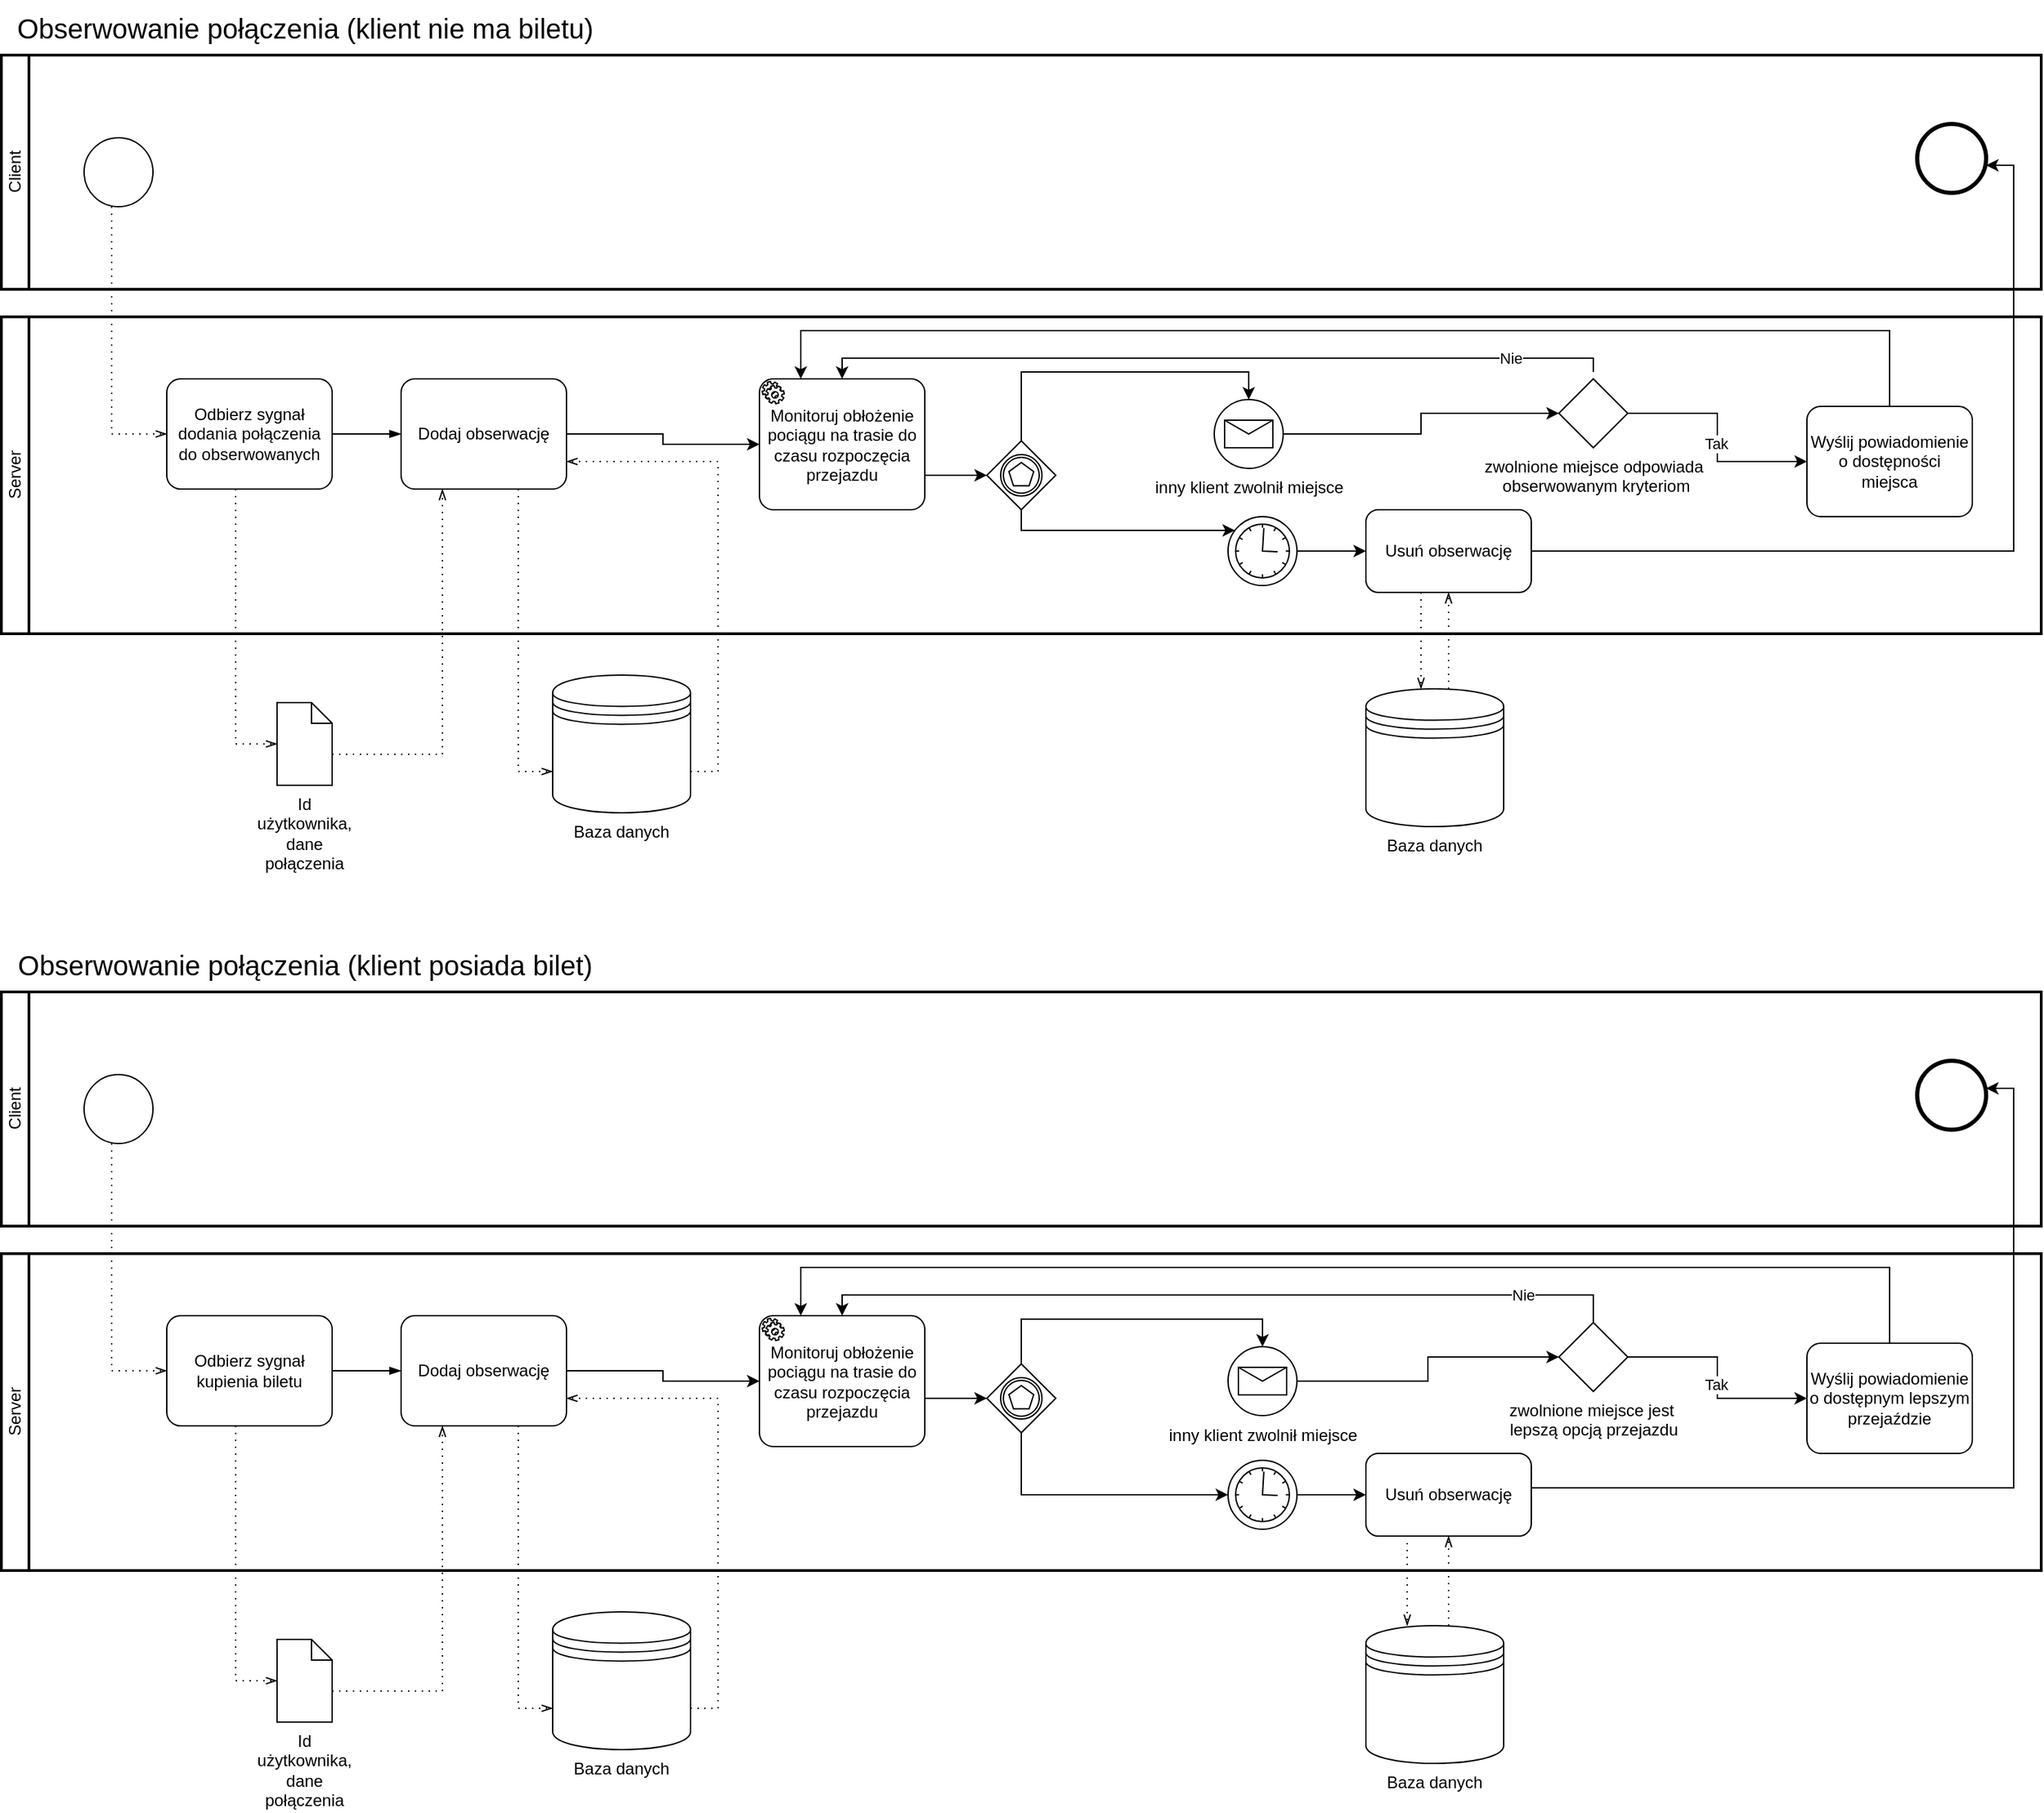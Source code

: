 <?xml version="1.0" encoding="UTF-8"?>
<mxfile version="24.0.4" type="google"><diagram name="Page-1" id="c7488fd3-1785-93aa-aadb-54a6760d102a"><mxGraphModel dx="1937" dy="1018" grid="1" gridSize="10" guides="1" tooltips="1" connect="1" arrows="1" fold="1" page="1" pageScale="1" pageWidth="1100" pageHeight="850" background="none" math="0" shadow="0"><root><mxCell id="0"/><mxCell id="1" parent="0"/><mxCell id="oNmySMJxmaAf7tk7QPwc-1" value="Client" style="swimlane;html=1;startSize=20;fontStyle=0;collapsible=0;horizontal=0;swimlaneLine=1;swimlaneFillColor=#ffffff;strokeWidth=2;" parent="1" vertex="1"><mxGeometry x="80" y="70" width="1480" height="170" as="geometry"/></mxCell><mxCell id="oNmySMJxmaAf7tk7QPwc-2" value="" style="points=[[0.145,0.145,0],[0.5,0,0],[0.855,0.145,0],[1,0.5,0],[0.855,0.855,0],[0.5,1,0],[0.145,0.855,0],[0,0.5,0]];shape=mxgraph.bpmn.event;html=1;verticalLabelPosition=bottom;labelBackgroundColor=#ffffff;verticalAlign=top;align=center;perimeter=ellipsePerimeter;outlineConnect=0;aspect=fixed;outline=standard;symbol=general;" parent="oNmySMJxmaAf7tk7QPwc-1" vertex="1"><mxGeometry x="60" y="60" width="50" height="50" as="geometry"/></mxCell><mxCell id="oNmySMJxmaAf7tk7QPwc-42" value="" style="points=[[0.145,0.145,0],[0.5,0,0],[0.855,0.145,0],[1,0.5,0],[0.855,0.855,0],[0.5,1,0],[0.145,0.855,0],[0,0.5,0]];shape=mxgraph.bpmn.event;html=1;verticalLabelPosition=bottom;labelBackgroundColor=#ffffff;verticalAlign=top;align=center;perimeter=ellipsePerimeter;outlineConnect=0;aspect=fixed;outline=end;symbol=terminate2;" parent="oNmySMJxmaAf7tk7QPwc-1" vertex="1"><mxGeometry x="1390" y="50" width="50" height="50" as="geometry"/></mxCell><mxCell id="oNmySMJxmaAf7tk7QPwc-4" value="Server" style="swimlane;html=1;startSize=20;fontStyle=0;collapsible=0;horizontal=0;swimlaneLine=1;swimlaneFillColor=#ffffff;strokeWidth=2;" parent="1" vertex="1"><mxGeometry x="80" y="260" width="1480" height="230" as="geometry"/></mxCell><mxCell id="oNmySMJxmaAf7tk7QPwc-5" value="Odbierz sygnał dodania połączenia do obserwowanych" style="points=[[0.25,0,0],[0.5,0,0],[0.75,0,0],[1,0.25,0],[1,0.5,0],[1,0.75,0],[0.75,1,0],[0.5,1,0],[0.25,1,0],[0,0.75,0],[0,0.5,0],[0,0.25,0]];shape=mxgraph.bpmn.task;whiteSpace=wrap;rectStyle=rounded;size=10;taskMarker=abstract;" parent="oNmySMJxmaAf7tk7QPwc-4" vertex="1"><mxGeometry x="120" y="45" width="120" height="80" as="geometry"/></mxCell><mxCell id="oNmySMJxmaAf7tk7QPwc-6" value="Dodaj obserwację" style="points=[[0.25,0,0],[0.5,0,0],[0.75,0,0],[1,0.25,0],[1,0.5,0],[1,0.75,0],[0.75,1,0],[0.5,1,0],[0.25,1,0],[0,0.75,0],[0,0.5,0],[0,0.25,0]];shape=mxgraph.bpmn.task;whiteSpace=wrap;rectStyle=rounded;size=10;taskMarker=abstract;" parent="oNmySMJxmaAf7tk7QPwc-4" vertex="1"><mxGeometry x="290" y="45" width="120" height="80" as="geometry"/></mxCell><mxCell id="oNmySMJxmaAf7tk7QPwc-7" value="" style="edgeStyle=elbowEdgeStyle;fontSize=12;html=1;endArrow=blockThin;endFill=1;rounded=0;exitX=1;exitY=0.5;exitDx=0;exitDy=0;exitPerimeter=0;entryX=0;entryY=0.5;entryDx=0;entryDy=0;entryPerimeter=0;" parent="oNmySMJxmaAf7tk7QPwc-4" source="oNmySMJxmaAf7tk7QPwc-5" target="oNmySMJxmaAf7tk7QPwc-6" edge="1"><mxGeometry width="160" relative="1" as="geometry"><mxPoint x="300" y="10" as="sourcePoint"/><mxPoint x="460" y="10" as="targetPoint"/></mxGeometry></mxCell><mxCell id="oNmySMJxmaAf7tk7QPwc-28" value="Monitoruj obłożenie pociągu na trasie do czasu rozpoczęcia przejazdu" style="points=[[0.25,0,0],[0.5,0,0],[0.75,0,0],[1,0.25,0],[1,0.5,0],[1,0.75,0],[0.75,1,0],[0.5,1,0],[0.25,1,0],[0,0.75,0],[0,0.5,0],[0,0.25,0]];shape=mxgraph.bpmn.task;whiteSpace=wrap;rectStyle=rounded;size=10;html=1;container=1;expand=0;collapsible=0;taskMarker=service;" parent="oNmySMJxmaAf7tk7QPwc-4" vertex="1"><mxGeometry x="550" y="45" width="120" height="95" as="geometry"/></mxCell><mxCell id="oNmySMJxmaAf7tk7QPwc-29" style="edgeStyle=orthogonalEdgeStyle;rounded=0;orthogonalLoop=1;jettySize=auto;html=1;entryX=0;entryY=0.5;entryDx=0;entryDy=0;entryPerimeter=0;" parent="oNmySMJxmaAf7tk7QPwc-4" source="oNmySMJxmaAf7tk7QPwc-6" target="oNmySMJxmaAf7tk7QPwc-28" edge="1"><mxGeometry relative="1" as="geometry"/></mxCell><mxCell id="oNmySMJxmaAf7tk7QPwc-47" style="edgeStyle=orthogonalEdgeStyle;rounded=0;orthogonalLoop=1;jettySize=auto;html=1;entryX=0.5;entryY=0;entryDx=0;entryDy=0;entryPerimeter=0;" parent="oNmySMJxmaAf7tk7QPwc-4" target="oNmySMJxmaAf7tk7QPwc-28" edge="1"><mxGeometry relative="1" as="geometry"><mxPoint x="610" y="40" as="targetPoint"/><Array as="points"><mxPoint x="1155" y="30"/><mxPoint x="610" y="30"/></Array><mxPoint x="1155.0" y="40.0" as="sourcePoint"/></mxGeometry></mxCell><mxCell id="oNmySMJxmaAf7tk7QPwc-48" value="Nie" style="edgeLabel;html=1;align=center;verticalAlign=middle;resizable=0;points=[];" parent="oNmySMJxmaAf7tk7QPwc-47" vertex="1" connectable="0"><mxGeometry x="-0.754" relative="1" as="geometry"><mxPoint as="offset"/></mxGeometry></mxCell><mxCell id="oNmySMJxmaAf7tk7QPwc-37" value="zwolnione miejsce odpowiada&lt;div&gt;&amp;nbsp;obserwowanym kryteriom&lt;/div&gt;" style="points=[[0.25,0.25,0],[0.5,0,0],[0.75,0.25,0],[1,0.5,0],[0.75,0.75,0],[0.5,1,0],[0.25,0.75,0],[0,0.5,0]];shape=mxgraph.bpmn.gateway2;html=1;verticalLabelPosition=bottom;labelBackgroundColor=#ffffff;verticalAlign=top;align=center;perimeter=rhombusPerimeter;outlineConnect=0;outline=none;symbol=none;" parent="oNmySMJxmaAf7tk7QPwc-4" vertex="1"><mxGeometry x="1130" y="45" width="50" height="50" as="geometry"/></mxCell><mxCell id="oNmySMJxmaAf7tk7QPwc-40" value="Wyślij powiadomienie o dostępności miejsca" style="points=[[0.25,0,0],[0.5,0,0],[0.75,0,0],[1,0.25,0],[1,0.5,0],[1,0.75,0],[0.75,1,0],[0.5,1,0],[0.25,1,0],[0,0.75,0],[0,0.5,0],[0,0.25,0]];shape=mxgraph.bpmn.task;whiteSpace=wrap;rectStyle=rounded;size=10;html=1;container=1;expand=0;collapsible=0;taskMarker=abstract;" parent="oNmySMJxmaAf7tk7QPwc-4" vertex="1"><mxGeometry x="1310" y="65" width="120" height="80" as="geometry"/></mxCell><mxCell id="oNmySMJxmaAf7tk7QPwc-41" style="edgeStyle=orthogonalEdgeStyle;rounded=0;orthogonalLoop=1;jettySize=auto;html=1;entryX=0;entryY=0.5;entryDx=0;entryDy=0;entryPerimeter=0;" parent="oNmySMJxmaAf7tk7QPwc-4" source="oNmySMJxmaAf7tk7QPwc-37" target="oNmySMJxmaAf7tk7QPwc-40" edge="1"><mxGeometry relative="1" as="geometry"/></mxCell><mxCell id="oNmySMJxmaAf7tk7QPwc-49" value="Tak" style="edgeLabel;html=1;align=center;verticalAlign=middle;resizable=0;points=[];" parent="oNmySMJxmaAf7tk7QPwc-41" vertex="1" connectable="0"><mxGeometry x="0.055" y="-1" relative="1" as="geometry"><mxPoint as="offset"/></mxGeometry></mxCell><mxCell id="oNmySMJxmaAf7tk7QPwc-56" value="inny klient zwolnił miejsce" style="points=[[0.145,0.145,0],[0.5,0,0],[0.855,0.145,0],[1,0.5,0],[0.855,0.855,0],[0.5,1,0],[0.145,0.855,0],[0,0.5,0]];shape=mxgraph.bpmn.event;html=1;verticalLabelPosition=bottom;labelBackgroundColor=#ffffff;verticalAlign=top;align=center;perimeter=ellipsePerimeter;outlineConnect=0;aspect=fixed;outline=standard;symbol=message;" parent="oNmySMJxmaAf7tk7QPwc-4" vertex="1"><mxGeometry x="880" y="60" width="50" height="50" as="geometry"/></mxCell><mxCell id="oNmySMJxmaAf7tk7QPwc-60" style="edgeStyle=orthogonalEdgeStyle;rounded=0;orthogonalLoop=1;jettySize=auto;html=1;entryX=0;entryY=0.5;entryDx=0;entryDy=0;entryPerimeter=0;" parent="oNmySMJxmaAf7tk7QPwc-4" source="oNmySMJxmaAf7tk7QPwc-56" target="oNmySMJxmaAf7tk7QPwc-37" edge="1"><mxGeometry relative="1" as="geometry"/></mxCell><mxCell id="oNmySMJxmaAf7tk7QPwc-62" style="edgeStyle=orthogonalEdgeStyle;rounded=0;orthogonalLoop=1;jettySize=auto;html=1;entryX=0;entryY=0.5;entryDx=0;entryDy=0;entryPerimeter=0;" parent="oNmySMJxmaAf7tk7QPwc-4" source="oNmySMJxmaAf7tk7QPwc-28" target="MM-MDW7mtturoLpy3eD2-8" edge="1"><mxGeometry relative="1" as="geometry"><Array as="points"><mxPoint x="690" y="115"/><mxPoint x="690" y="115"/></Array></mxGeometry></mxCell><mxCell id="MM-MDW7mtturoLpy3eD2-8" value="" style="points=[[0.25,0.25,0],[0.5,0,0],[0.75,0.25,0],[1,0.5,0],[0.75,0.75,0],[0.5,1,0],[0.25,0.75,0],[0,0.5,0]];shape=mxgraph.bpmn.gateway2;html=1;verticalLabelPosition=bottom;labelBackgroundColor=#ffffff;verticalAlign=top;align=center;perimeter=rhombusPerimeter;outlineConnect=0;outline=boundInt;symbol=multiple;" vertex="1" parent="oNmySMJxmaAf7tk7QPwc-4"><mxGeometry x="715" y="90" width="50" height="50" as="geometry"/></mxCell><mxCell id="MM-MDW7mtturoLpy3eD2-11" style="edgeStyle=orthogonalEdgeStyle;rounded=0;orthogonalLoop=1;jettySize=auto;html=1;entryX=0.5;entryY=0;entryDx=0;entryDy=0;entryPerimeter=0;exitX=0.5;exitY=0;exitDx=0;exitDy=0;exitPerimeter=0;" edge="1" parent="oNmySMJxmaAf7tk7QPwc-4" source="MM-MDW7mtturoLpy3eD2-8" target="oNmySMJxmaAf7tk7QPwc-56"><mxGeometry relative="1" as="geometry"/></mxCell><mxCell id="MM-MDW7mtturoLpy3eD2-14" style="edgeStyle=orthogonalEdgeStyle;rounded=0;orthogonalLoop=1;jettySize=auto;html=1;" edge="1" parent="oNmySMJxmaAf7tk7QPwc-4" source="oNmySMJxmaAf7tk7QPwc-57" target="MM-MDW7mtturoLpy3eD2-13"><mxGeometry relative="1" as="geometry"/></mxCell><mxCell id="oNmySMJxmaAf7tk7QPwc-57" value="" style="points=[[0.145,0.145,0],[0.5,0,0],[0.855,0.145,0],[1,0.5,0],[0.855,0.855,0],[0.5,1,0],[0.145,0.855,0],[0,0.5,0]];shape=mxgraph.bpmn.event;html=1;verticalLabelPosition=bottom;labelBackgroundColor=#ffffff;verticalAlign=top;align=center;perimeter=ellipsePerimeter;outlineConnect=0;aspect=fixed;outline=standard;symbol=timer;" parent="oNmySMJxmaAf7tk7QPwc-4" vertex="1"><mxGeometry x="890" y="145.002" width="50" height="50" as="geometry"/></mxCell><mxCell id="MM-MDW7mtturoLpy3eD2-12" style="edgeStyle=orthogonalEdgeStyle;rounded=0;orthogonalLoop=1;jettySize=auto;html=1;" edge="1" parent="oNmySMJxmaAf7tk7QPwc-4" source="MM-MDW7mtturoLpy3eD2-8" target="oNmySMJxmaAf7tk7QPwc-57"><mxGeometry relative="1" as="geometry"><mxPoint x="890" y="145" as="targetPoint"/><Array as="points"><mxPoint x="740" y="155"/></Array></mxGeometry></mxCell><mxCell id="MM-MDW7mtturoLpy3eD2-13" value="Usuń obserwację" style="rounded=1;whiteSpace=wrap;html=1;" vertex="1" parent="oNmySMJxmaAf7tk7QPwc-4"><mxGeometry x="990" y="140" width="120" height="60" as="geometry"/></mxCell><mxCell id="MM-MDW7mtturoLpy3eD2-20" style="edgeStyle=orthogonalEdgeStyle;rounded=0;orthogonalLoop=1;jettySize=auto;html=1;" edge="1" parent="oNmySMJxmaAf7tk7QPwc-4"><mxGeometry relative="1" as="geometry"><mxPoint x="1110" y="170.0" as="sourcePoint"/><mxPoint x="1440" y="-110" as="targetPoint"/><Array as="points"><mxPoint x="1460" y="170"/><mxPoint x="1460" y="-110"/></Array></mxGeometry></mxCell><mxCell id="MM-MDW7mtturoLpy3eD2-19" style="edgeStyle=orthogonalEdgeStyle;rounded=0;orthogonalLoop=1;jettySize=auto;html=1;entryX=0.25;entryY=0;entryDx=0;entryDy=0;entryPerimeter=0;" edge="1" parent="oNmySMJxmaAf7tk7QPwc-4" source="oNmySMJxmaAf7tk7QPwc-40" target="oNmySMJxmaAf7tk7QPwc-28"><mxGeometry relative="1" as="geometry"><Array as="points"><mxPoint x="1370" y="10"/><mxPoint x="580" y="10"/></Array></mxGeometry></mxCell><mxCell id="oNmySMJxmaAf7tk7QPwc-10" value="Id użytkownika, dane połączenia" style="shape=mxgraph.bpmn.data;labelPosition=center;verticalLabelPosition=bottom;align=center;verticalAlign=top;whiteSpace=wrap;size=15;html=1;" parent="1" vertex="1"><mxGeometry x="280" y="540" width="40" height="60" as="geometry"/></mxCell><mxCell id="oNmySMJxmaAf7tk7QPwc-11" value="" style="edgeStyle=elbowEdgeStyle;fontSize=12;html=1;endFill=0;startFill=0;endSize=6;startSize=6;dashed=1;dashPattern=1 4;endArrow=openThin;startArrow=none;rounded=0;exitX=0.5;exitY=1;exitDx=0;exitDy=0;exitPerimeter=0;entryX=0;entryY=0.5;entryDx=0;entryDy=0;entryPerimeter=0;" parent="1" source="oNmySMJxmaAf7tk7QPwc-5" target="oNmySMJxmaAf7tk7QPwc-10" edge="1"><mxGeometry width="160" relative="1" as="geometry"><mxPoint x="380" y="380" as="sourcePoint"/><mxPoint x="540" y="380" as="targetPoint"/><Array as="points"><mxPoint x="250" y="450"/></Array></mxGeometry></mxCell><mxCell id="oNmySMJxmaAf7tk7QPwc-12" value="" style="edgeStyle=elbowEdgeStyle;fontSize=12;html=1;endFill=0;startFill=0;endSize=6;startSize=6;dashed=1;dashPattern=1 4;endArrow=openThin;startArrow=none;rounded=0;exitX=0;exitY=0;exitDx=40;exitDy=37.5;exitPerimeter=0;entryX=0.25;entryY=1;entryDx=0;entryDy=0;entryPerimeter=0;" parent="1" source="oNmySMJxmaAf7tk7QPwc-10" target="oNmySMJxmaAf7tk7QPwc-6" edge="1"><mxGeometry width="160" relative="1" as="geometry"><mxPoint x="380" y="380" as="sourcePoint"/><mxPoint x="540" y="380" as="targetPoint"/><Array as="points"><mxPoint x="400" y="450"/></Array></mxGeometry></mxCell><mxCell id="oNmySMJxmaAf7tk7QPwc-13" value="Baza danych" style="shape=datastore;whiteSpace=wrap;html=1;labelPosition=center;verticalLabelPosition=bottom;align=center;verticalAlign=top;" parent="1" vertex="1"><mxGeometry x="480" y="520" width="100" height="100" as="geometry"/></mxCell><mxCell id="oNmySMJxmaAf7tk7QPwc-14" value="" style="edgeStyle=elbowEdgeStyle;fontSize=12;html=1;endFill=0;startFill=0;endSize=6;startSize=6;dashed=1;dashPattern=1 4;endArrow=openThin;startArrow=none;rounded=0;exitX=0.5;exitY=1;exitDx=0;exitDy=0;exitPerimeter=0;entryX=0;entryY=0.7;entryDx=0;entryDy=0;" parent="1" source="oNmySMJxmaAf7tk7QPwc-6" target="oNmySMJxmaAf7tk7QPwc-13" edge="1"><mxGeometry width="160" relative="1" as="geometry"><mxPoint x="380" y="380" as="sourcePoint"/><mxPoint x="540" y="380" as="targetPoint"/></mxGeometry></mxCell><mxCell id="oNmySMJxmaAf7tk7QPwc-15" value="" style="edgeStyle=elbowEdgeStyle;fontSize=12;html=1;endFill=0;startFill=0;endSize=6;startSize=6;dashed=1;dashPattern=1 4;endArrow=openThin;startArrow=none;rounded=0;exitX=1;exitY=0.7;exitDx=0;exitDy=0;entryX=1;entryY=0.75;entryDx=0;entryDy=0;entryPerimeter=0;" parent="1" source="oNmySMJxmaAf7tk7QPwc-13" target="oNmySMJxmaAf7tk7QPwc-6" edge="1"><mxGeometry width="160" relative="1" as="geometry"><mxPoint x="640" y="520" as="sourcePoint"/><mxPoint x="800" y="520" as="targetPoint"/><Array as="points"><mxPoint x="600" y="450"/><mxPoint x="620" y="440"/></Array></mxGeometry></mxCell><mxCell id="oNmySMJxmaAf7tk7QPwc-17" value="&lt;font style=&quot;font-size: 20px&quot;&gt;Obserwowanie połączenia (klient nie ma biletu)&lt;/font&gt;" style="text;html=1;align=center;verticalAlign=middle;resizable=0;points=[];autosize=1;strokeColor=none;fillColor=none;" parent="1" vertex="1"><mxGeometry x="80" y="30" width="440" height="40" as="geometry"/></mxCell><mxCell id="oNmySMJxmaAf7tk7QPwc-23" value="" style="edgeStyle=elbowEdgeStyle;fontSize=12;html=1;endFill=0;startFill=0;endSize=6;startSize=6;dashed=1;dashPattern=1 4;endArrow=openThin;startArrow=none;rounded=0;exitX=0.5;exitY=1;exitDx=0;exitDy=0;exitPerimeter=0;" parent="1" source="oNmySMJxmaAf7tk7QPwc-2" target="oNmySMJxmaAf7tk7QPwc-5" edge="1"><mxGeometry width="160" relative="1" as="geometry"><mxPoint x="180" y="150" as="sourcePoint"/><mxPoint x="250" y="155" as="targetPoint"/><Array as="points"><mxPoint x="160" y="260"/></Array></mxGeometry></mxCell><mxCell id="oNmySMJxmaAf7tk7QPwc-88" value="&lt;font style=&quot;font-size: 20px&quot;&gt;Obserwowanie połączenia (klient posiada bilet)&lt;/font&gt;" style="text;html=1;align=center;verticalAlign=middle;resizable=0;points=[];autosize=1;strokeColor=none;fillColor=none;" parent="1" vertex="1"><mxGeometry x="80" y="710" width="440" height="40" as="geometry"/></mxCell><mxCell id="MM-MDW7mtturoLpy3eD2-15" value="Baza danych" style="shape=datastore;whiteSpace=wrap;html=1;labelPosition=center;verticalLabelPosition=bottom;align=center;verticalAlign=top;" vertex="1" parent="1"><mxGeometry x="1070" y="530" width="100" height="100" as="geometry"/></mxCell><mxCell id="MM-MDW7mtturoLpy3eD2-17" value="" style="edgeStyle=elbowEdgeStyle;fontSize=12;html=1;endFill=0;startFill=0;endSize=6;startSize=6;dashed=1;dashPattern=1 4;endArrow=openThin;startArrow=none;rounded=0;" edge="1" parent="1" target="MM-MDW7mtturoLpy3eD2-15"><mxGeometry width="160" relative="1" as="geometry"><mxPoint x="1110" y="460" as="sourcePoint"/><mxPoint x="1260" y="520" as="targetPoint"/><Array as="points"><mxPoint x="1110" y="460"/></Array></mxGeometry></mxCell><mxCell id="MM-MDW7mtturoLpy3eD2-18" value="" style="edgeStyle=elbowEdgeStyle;fontSize=12;html=1;endFill=0;startFill=0;endSize=6;startSize=6;dashed=1;dashPattern=1 4;endArrow=openThin;startArrow=none;rounded=0;entryX=0.5;entryY=1;entryDx=0;entryDy=0;" edge="1" parent="1" source="MM-MDW7mtturoLpy3eD2-15" target="MM-MDW7mtturoLpy3eD2-13"><mxGeometry width="160" relative="1" as="geometry"><mxPoint x="1230" y="540" as="sourcePoint"/><mxPoint x="1390" y="540" as="targetPoint"/></mxGeometry></mxCell><mxCell id="MM-MDW7mtturoLpy3eD2-21" value="Client" style="swimlane;html=1;startSize=20;fontStyle=0;collapsible=0;horizontal=0;swimlaneLine=1;swimlaneFillColor=#ffffff;strokeWidth=2;" vertex="1" parent="1"><mxGeometry x="80" y="750" width="1480" height="170" as="geometry"/></mxCell><mxCell id="MM-MDW7mtturoLpy3eD2-22" value="" style="points=[[0.145,0.145,0],[0.5,0,0],[0.855,0.145,0],[1,0.5,0],[0.855,0.855,0],[0.5,1,0],[0.145,0.855,0],[0,0.5,0]];shape=mxgraph.bpmn.event;html=1;verticalLabelPosition=bottom;labelBackgroundColor=#ffffff;verticalAlign=top;align=center;perimeter=ellipsePerimeter;outlineConnect=0;aspect=fixed;outline=standard;symbol=general;" vertex="1" parent="MM-MDW7mtturoLpy3eD2-21"><mxGeometry x="60" y="60" width="50" height="50" as="geometry"/></mxCell><mxCell id="MM-MDW7mtturoLpy3eD2-23" value="" style="points=[[0.145,0.145,0],[0.5,0,0],[0.855,0.145,0],[1,0.5,0],[0.855,0.855,0],[0.5,1,0],[0.145,0.855,0],[0,0.5,0]];shape=mxgraph.bpmn.event;html=1;verticalLabelPosition=bottom;labelBackgroundColor=#ffffff;verticalAlign=top;align=center;perimeter=ellipsePerimeter;outlineConnect=0;aspect=fixed;outline=end;symbol=terminate2;" vertex="1" parent="MM-MDW7mtturoLpy3eD2-21"><mxGeometry x="1390" y="50" width="50" height="50" as="geometry"/></mxCell><mxCell id="MM-MDW7mtturoLpy3eD2-24" value="Server" style="swimlane;html=1;startSize=20;fontStyle=0;collapsible=0;horizontal=0;swimlaneLine=1;swimlaneFillColor=#ffffff;strokeWidth=2;" vertex="1" parent="1"><mxGeometry x="80" y="940" width="1480" height="230" as="geometry"/></mxCell><mxCell id="MM-MDW7mtturoLpy3eD2-25" value="Odbierz sygnał kupienia biletu" style="points=[[0.25,0,0],[0.5,0,0],[0.75,0,0],[1,0.25,0],[1,0.5,0],[1,0.75,0],[0.75,1,0],[0.5,1,0],[0.25,1,0],[0,0.75,0],[0,0.5,0],[0,0.25,0]];shape=mxgraph.bpmn.task;whiteSpace=wrap;rectStyle=rounded;size=10;taskMarker=abstract;" vertex="1" parent="MM-MDW7mtturoLpy3eD2-24"><mxGeometry x="120" y="45" width="120" height="80" as="geometry"/></mxCell><mxCell id="MM-MDW7mtturoLpy3eD2-26" value="Dodaj obserwację" style="points=[[0.25,0,0],[0.5,0,0],[0.75,0,0],[1,0.25,0],[1,0.5,0],[1,0.75,0],[0.75,1,0],[0.5,1,0],[0.25,1,0],[0,0.75,0],[0,0.5,0],[0,0.25,0]];shape=mxgraph.bpmn.task;whiteSpace=wrap;rectStyle=rounded;size=10;taskMarker=abstract;" vertex="1" parent="MM-MDW7mtturoLpy3eD2-24"><mxGeometry x="290" y="45" width="120" height="80" as="geometry"/></mxCell><mxCell id="MM-MDW7mtturoLpy3eD2-27" value="" style="edgeStyle=elbowEdgeStyle;fontSize=12;html=1;endArrow=blockThin;endFill=1;rounded=0;exitX=1;exitY=0.5;exitDx=0;exitDy=0;exitPerimeter=0;entryX=0;entryY=0.5;entryDx=0;entryDy=0;entryPerimeter=0;" edge="1" parent="MM-MDW7mtturoLpy3eD2-24" source="MM-MDW7mtturoLpy3eD2-25" target="MM-MDW7mtturoLpy3eD2-26"><mxGeometry width="160" relative="1" as="geometry"><mxPoint x="300" y="10" as="sourcePoint"/><mxPoint x="460" y="10" as="targetPoint"/></mxGeometry></mxCell><mxCell id="MM-MDW7mtturoLpy3eD2-28" value="Monitoruj obłożenie pociągu na trasie do czasu rozpoczęcia przejazdu" style="points=[[0.25,0,0],[0.5,0,0],[0.75,0,0],[1,0.25,0],[1,0.5,0],[1,0.75,0],[0.75,1,0],[0.5,1,0],[0.25,1,0],[0,0.75,0],[0,0.5,0],[0,0.25,0]];shape=mxgraph.bpmn.task;whiteSpace=wrap;rectStyle=rounded;size=10;html=1;container=1;expand=0;collapsible=0;taskMarker=service;" vertex="1" parent="MM-MDW7mtturoLpy3eD2-24"><mxGeometry x="550" y="45" width="120" height="95" as="geometry"/></mxCell><mxCell id="MM-MDW7mtturoLpy3eD2-29" style="edgeStyle=orthogonalEdgeStyle;rounded=0;orthogonalLoop=1;jettySize=auto;html=1;entryX=0;entryY=0.5;entryDx=0;entryDy=0;entryPerimeter=0;" edge="1" parent="MM-MDW7mtturoLpy3eD2-24" source="MM-MDW7mtturoLpy3eD2-26" target="MM-MDW7mtturoLpy3eD2-28"><mxGeometry relative="1" as="geometry"/></mxCell><mxCell id="MM-MDW7mtturoLpy3eD2-30" style="edgeStyle=orthogonalEdgeStyle;rounded=0;orthogonalLoop=1;jettySize=auto;html=1;" edge="1" parent="MM-MDW7mtturoLpy3eD2-24" source="MM-MDW7mtturoLpy3eD2-32" target="MM-MDW7mtturoLpy3eD2-28"><mxGeometry relative="1" as="geometry"><mxPoint x="625" y="130" as="targetPoint"/><Array as="points"><mxPoint x="1155" y="30"/><mxPoint x="610" y="30"/></Array></mxGeometry></mxCell><mxCell id="MM-MDW7mtturoLpy3eD2-31" value="Nie" style="edgeLabel;html=1;align=center;verticalAlign=middle;resizable=0;points=[];" vertex="1" connectable="0" parent="MM-MDW7mtturoLpy3eD2-30"><mxGeometry x="-0.754" relative="1" as="geometry"><mxPoint as="offset"/></mxGeometry></mxCell><mxCell id="MM-MDW7mtturoLpy3eD2-32" value="zwolnione miejsce jest&amp;nbsp;&lt;div&gt;lepszą opcją przejazdu&lt;br&gt;&lt;/div&gt;" style="points=[[0.25,0.25,0],[0.5,0,0],[0.75,0.25,0],[1,0.5,0],[0.75,0.75,0],[0.5,1,0],[0.25,0.75,0],[0,0.5,0]];shape=mxgraph.bpmn.gateway2;html=1;verticalLabelPosition=bottom;labelBackgroundColor=#ffffff;verticalAlign=top;align=center;perimeter=rhombusPerimeter;outlineConnect=0;outline=none;symbol=none;" vertex="1" parent="MM-MDW7mtturoLpy3eD2-24"><mxGeometry x="1130" y="50" width="50" height="50" as="geometry"/></mxCell><mxCell id="MM-MDW7mtturoLpy3eD2-33" value="Wyślij powiadomienie o dostępnym lepszym przejaździe" style="points=[[0.25,0,0],[0.5,0,0],[0.75,0,0],[1,0.25,0],[1,0.5,0],[1,0.75,0],[0.75,1,0],[0.5,1,0],[0.25,1,0],[0,0.75,0],[0,0.5,0],[0,0.25,0]];shape=mxgraph.bpmn.task;whiteSpace=wrap;rectStyle=rounded;size=10;html=1;container=1;expand=0;collapsible=0;taskMarker=abstract;" vertex="1" parent="MM-MDW7mtturoLpy3eD2-24"><mxGeometry x="1310" y="65" width="120" height="80" as="geometry"/></mxCell><mxCell id="MM-MDW7mtturoLpy3eD2-34" style="edgeStyle=orthogonalEdgeStyle;rounded=0;orthogonalLoop=1;jettySize=auto;html=1;entryX=0;entryY=0.5;entryDx=0;entryDy=0;entryPerimeter=0;" edge="1" parent="MM-MDW7mtturoLpy3eD2-24" source="MM-MDW7mtturoLpy3eD2-32" target="MM-MDW7mtturoLpy3eD2-33"><mxGeometry relative="1" as="geometry"/></mxCell><mxCell id="MM-MDW7mtturoLpy3eD2-35" value="Tak" style="edgeLabel;html=1;align=center;verticalAlign=middle;resizable=0;points=[];" vertex="1" connectable="0" parent="MM-MDW7mtturoLpy3eD2-34"><mxGeometry x="0.055" y="-1" relative="1" as="geometry"><mxPoint as="offset"/></mxGeometry></mxCell><mxCell id="MM-MDW7mtturoLpy3eD2-36" value="inny klient zwolnił miejsce" style="points=[[0.145,0.145,0],[0.5,0,0],[0.855,0.145,0],[1,0.5,0],[0.855,0.855,0],[0.5,1,0],[0.145,0.855,0],[0,0.5,0]];shape=mxgraph.bpmn.event;html=1;verticalLabelPosition=bottom;labelBackgroundColor=#ffffff;verticalAlign=top;align=center;perimeter=ellipsePerimeter;outlineConnect=0;aspect=fixed;outline=standard;symbol=message;" vertex="1" parent="MM-MDW7mtturoLpy3eD2-24"><mxGeometry x="890" y="67.5" width="50" height="50" as="geometry"/></mxCell><mxCell id="MM-MDW7mtturoLpy3eD2-37" style="edgeStyle=orthogonalEdgeStyle;rounded=0;orthogonalLoop=1;jettySize=auto;html=1;entryX=0;entryY=0.5;entryDx=0;entryDy=0;entryPerimeter=0;" edge="1" parent="MM-MDW7mtturoLpy3eD2-24" source="MM-MDW7mtturoLpy3eD2-36" target="MM-MDW7mtturoLpy3eD2-32"><mxGeometry relative="1" as="geometry"/></mxCell><mxCell id="MM-MDW7mtturoLpy3eD2-38" style="edgeStyle=orthogonalEdgeStyle;rounded=0;orthogonalLoop=1;jettySize=auto;html=1;entryX=0;entryY=0.5;entryDx=0;entryDy=0;entryPerimeter=0;" edge="1" parent="MM-MDW7mtturoLpy3eD2-24" source="MM-MDW7mtturoLpy3eD2-28" target="MM-MDW7mtturoLpy3eD2-39"><mxGeometry relative="1" as="geometry"><Array as="points"><mxPoint x="690" y="105"/><mxPoint x="690" y="105"/></Array></mxGeometry></mxCell><mxCell id="MM-MDW7mtturoLpy3eD2-39" value="" style="points=[[0.25,0.25,0],[0.5,0,0],[0.75,0.25,0],[1,0.5,0],[0.75,0.75,0],[0.5,1,0],[0.25,0.75,0],[0,0.5,0]];shape=mxgraph.bpmn.gateway2;html=1;verticalLabelPosition=bottom;labelBackgroundColor=#ffffff;verticalAlign=top;align=center;perimeter=rhombusPerimeter;outlineConnect=0;outline=boundInt;symbol=multiple;" vertex="1" parent="MM-MDW7mtturoLpy3eD2-24"><mxGeometry x="715" y="80" width="50" height="50" as="geometry"/></mxCell><mxCell id="MM-MDW7mtturoLpy3eD2-40" style="edgeStyle=orthogonalEdgeStyle;rounded=0;orthogonalLoop=1;jettySize=auto;html=1;entryX=0.5;entryY=0;entryDx=0;entryDy=0;entryPerimeter=0;exitX=0.5;exitY=0;exitDx=0;exitDy=0;exitPerimeter=0;" edge="1" parent="MM-MDW7mtturoLpy3eD2-24" source="MM-MDW7mtturoLpy3eD2-39" target="MM-MDW7mtturoLpy3eD2-36"><mxGeometry relative="1" as="geometry"/></mxCell><mxCell id="MM-MDW7mtturoLpy3eD2-41" style="edgeStyle=orthogonalEdgeStyle;rounded=0;orthogonalLoop=1;jettySize=auto;html=1;" edge="1" parent="MM-MDW7mtturoLpy3eD2-24" source="MM-MDW7mtturoLpy3eD2-42" target="MM-MDW7mtturoLpy3eD2-44"><mxGeometry relative="1" as="geometry"/></mxCell><mxCell id="MM-MDW7mtturoLpy3eD2-42" value="" style="points=[[0.145,0.145,0],[0.5,0,0],[0.855,0.145,0],[1,0.5,0],[0.855,0.855,0],[0.5,1,0],[0.145,0.855,0],[0,0.5,0]];shape=mxgraph.bpmn.event;html=1;verticalLabelPosition=bottom;labelBackgroundColor=#ffffff;verticalAlign=top;align=center;perimeter=ellipsePerimeter;outlineConnect=0;aspect=fixed;outline=standard;symbol=timer;" vertex="1" parent="MM-MDW7mtturoLpy3eD2-24"><mxGeometry x="890" y="150.002" width="50" height="50" as="geometry"/></mxCell><mxCell id="MM-MDW7mtturoLpy3eD2-43" style="edgeStyle=orthogonalEdgeStyle;rounded=0;orthogonalLoop=1;jettySize=auto;html=1;entryX=0;entryY=0.5;entryDx=0;entryDy=0;entryPerimeter=0;" edge="1" parent="MM-MDW7mtturoLpy3eD2-24" source="MM-MDW7mtturoLpy3eD2-39" target="MM-MDW7mtturoLpy3eD2-42"><mxGeometry relative="1" as="geometry"><mxPoint x="890" y="145" as="targetPoint"/><Array as="points"><mxPoint x="740" y="175"/></Array></mxGeometry></mxCell><mxCell id="MM-MDW7mtturoLpy3eD2-44" value="Usuń obserwację" style="rounded=1;whiteSpace=wrap;html=1;" vertex="1" parent="MM-MDW7mtturoLpy3eD2-24"><mxGeometry x="990" y="145" width="120" height="60" as="geometry"/></mxCell><mxCell id="MM-MDW7mtturoLpy3eD2-45" style="edgeStyle=orthogonalEdgeStyle;rounded=0;orthogonalLoop=1;jettySize=auto;html=1;entryX=1;entryY=0.5;entryDx=0;entryDy=0;entryPerimeter=0;" edge="1" parent="MM-MDW7mtturoLpy3eD2-24"><mxGeometry relative="1" as="geometry"><mxPoint x="1110" y="170.0" as="sourcePoint"/><mxPoint x="1440" y="-120" as="targetPoint"/><Array as="points"><mxPoint x="1460" y="170"/><mxPoint x="1460" y="-120"/></Array></mxGeometry></mxCell><mxCell id="MM-MDW7mtturoLpy3eD2-80" style="edgeStyle=orthogonalEdgeStyle;rounded=0;orthogonalLoop=1;jettySize=auto;html=1;entryX=0.25;entryY=0;entryDx=0;entryDy=0;entryPerimeter=0;" edge="1" parent="MM-MDW7mtturoLpy3eD2-24" source="MM-MDW7mtturoLpy3eD2-33" target="MM-MDW7mtturoLpy3eD2-28"><mxGeometry relative="1" as="geometry"><Array as="points"><mxPoint x="1370" y="10"/><mxPoint x="580" y="10"/></Array></mxGeometry></mxCell><mxCell id="MM-MDW7mtturoLpy3eD2-46" value="Id użytkownika, dane połączenia" style="shape=mxgraph.bpmn.data;labelPosition=center;verticalLabelPosition=bottom;align=center;verticalAlign=top;whiteSpace=wrap;size=15;html=1;" vertex="1" parent="1"><mxGeometry x="280" y="1220" width="40" height="60" as="geometry"/></mxCell><mxCell id="MM-MDW7mtturoLpy3eD2-47" value="" style="edgeStyle=elbowEdgeStyle;fontSize=12;html=1;endFill=0;startFill=0;endSize=6;startSize=6;dashed=1;dashPattern=1 4;endArrow=openThin;startArrow=none;rounded=0;exitX=0.5;exitY=1;exitDx=0;exitDy=0;exitPerimeter=0;entryX=0;entryY=0.5;entryDx=0;entryDy=0;entryPerimeter=0;" edge="1" parent="1" source="MM-MDW7mtturoLpy3eD2-25" target="MM-MDW7mtturoLpy3eD2-46"><mxGeometry width="160" relative="1" as="geometry"><mxPoint x="380" y="1060" as="sourcePoint"/><mxPoint x="540" y="1060" as="targetPoint"/><Array as="points"><mxPoint x="250" y="1130"/></Array></mxGeometry></mxCell><mxCell id="MM-MDW7mtturoLpy3eD2-48" value="" style="edgeStyle=elbowEdgeStyle;fontSize=12;html=1;endFill=0;startFill=0;endSize=6;startSize=6;dashed=1;dashPattern=1 4;endArrow=openThin;startArrow=none;rounded=0;exitX=0;exitY=0;exitDx=40;exitDy=37.5;exitPerimeter=0;entryX=0.25;entryY=1;entryDx=0;entryDy=0;entryPerimeter=0;" edge="1" parent="1" source="MM-MDW7mtturoLpy3eD2-46" target="MM-MDW7mtturoLpy3eD2-26"><mxGeometry width="160" relative="1" as="geometry"><mxPoint x="380" y="1060" as="sourcePoint"/><mxPoint x="540" y="1060" as="targetPoint"/><Array as="points"><mxPoint x="400" y="1130"/></Array></mxGeometry></mxCell><mxCell id="MM-MDW7mtturoLpy3eD2-49" value="Baza danych" style="shape=datastore;whiteSpace=wrap;html=1;labelPosition=center;verticalLabelPosition=bottom;align=center;verticalAlign=top;" vertex="1" parent="1"><mxGeometry x="480" y="1200" width="100" height="100" as="geometry"/></mxCell><mxCell id="MM-MDW7mtturoLpy3eD2-50" value="" style="edgeStyle=elbowEdgeStyle;fontSize=12;html=1;endFill=0;startFill=0;endSize=6;startSize=6;dashed=1;dashPattern=1 4;endArrow=openThin;startArrow=none;rounded=0;exitX=0.5;exitY=1;exitDx=0;exitDy=0;exitPerimeter=0;entryX=0;entryY=0.7;entryDx=0;entryDy=0;" edge="1" parent="1" source="MM-MDW7mtturoLpy3eD2-26" target="MM-MDW7mtturoLpy3eD2-49"><mxGeometry width="160" relative="1" as="geometry"><mxPoint x="380" y="1060" as="sourcePoint"/><mxPoint x="540" y="1060" as="targetPoint"/></mxGeometry></mxCell><mxCell id="MM-MDW7mtturoLpy3eD2-51" value="" style="edgeStyle=elbowEdgeStyle;fontSize=12;html=1;endFill=0;startFill=0;endSize=6;startSize=6;dashed=1;dashPattern=1 4;endArrow=openThin;startArrow=none;rounded=0;exitX=1;exitY=0.7;exitDx=0;exitDy=0;entryX=1;entryY=0.75;entryDx=0;entryDy=0;entryPerimeter=0;" edge="1" parent="1" source="MM-MDW7mtturoLpy3eD2-49" target="MM-MDW7mtturoLpy3eD2-26"><mxGeometry width="160" relative="1" as="geometry"><mxPoint x="640" y="1200" as="sourcePoint"/><mxPoint x="800" y="1200" as="targetPoint"/><Array as="points"><mxPoint x="600" y="1130"/><mxPoint x="620" y="1120"/></Array></mxGeometry></mxCell><mxCell id="MM-MDW7mtturoLpy3eD2-52" value="" style="edgeStyle=elbowEdgeStyle;fontSize=12;html=1;endFill=0;startFill=0;endSize=6;startSize=6;dashed=1;dashPattern=1 4;endArrow=openThin;startArrow=none;rounded=0;exitX=0.5;exitY=1;exitDx=0;exitDy=0;exitPerimeter=0;" edge="1" parent="1" source="MM-MDW7mtturoLpy3eD2-22" target="MM-MDW7mtturoLpy3eD2-25"><mxGeometry width="160" relative="1" as="geometry"><mxPoint x="180" y="830" as="sourcePoint"/><mxPoint x="250" y="835" as="targetPoint"/><Array as="points"><mxPoint x="160" y="940"/></Array></mxGeometry></mxCell><mxCell id="MM-MDW7mtturoLpy3eD2-53" value="Baza danych" style="shape=datastore;whiteSpace=wrap;html=1;labelPosition=center;verticalLabelPosition=bottom;align=center;verticalAlign=top;" vertex="1" parent="1"><mxGeometry x="1070" y="1210" width="100" height="100" as="geometry"/></mxCell><mxCell id="MM-MDW7mtturoLpy3eD2-54" value="" style="edgeStyle=elbowEdgeStyle;fontSize=12;html=1;endFill=0;startFill=0;endSize=6;startSize=6;dashed=1;dashPattern=1 4;endArrow=openThin;startArrow=none;rounded=0;" edge="1" parent="1" target="MM-MDW7mtturoLpy3eD2-53"><mxGeometry width="160" relative="1" as="geometry"><mxPoint x="1100" y="1150" as="sourcePoint"/><mxPoint x="1260" y="1200" as="targetPoint"/></mxGeometry></mxCell><mxCell id="MM-MDW7mtturoLpy3eD2-55" value="" style="edgeStyle=elbowEdgeStyle;fontSize=12;html=1;endFill=0;startFill=0;endSize=6;startSize=6;dashed=1;dashPattern=1 4;endArrow=openThin;startArrow=none;rounded=0;entryX=0.5;entryY=1;entryDx=0;entryDy=0;" edge="1" parent="1" source="MM-MDW7mtturoLpy3eD2-53" target="MM-MDW7mtturoLpy3eD2-44"><mxGeometry width="160" relative="1" as="geometry"><mxPoint x="1230" y="1220" as="sourcePoint"/><mxPoint x="1390" y="1220" as="targetPoint"/></mxGeometry></mxCell></root></mxGraphModel></diagram></mxfile>